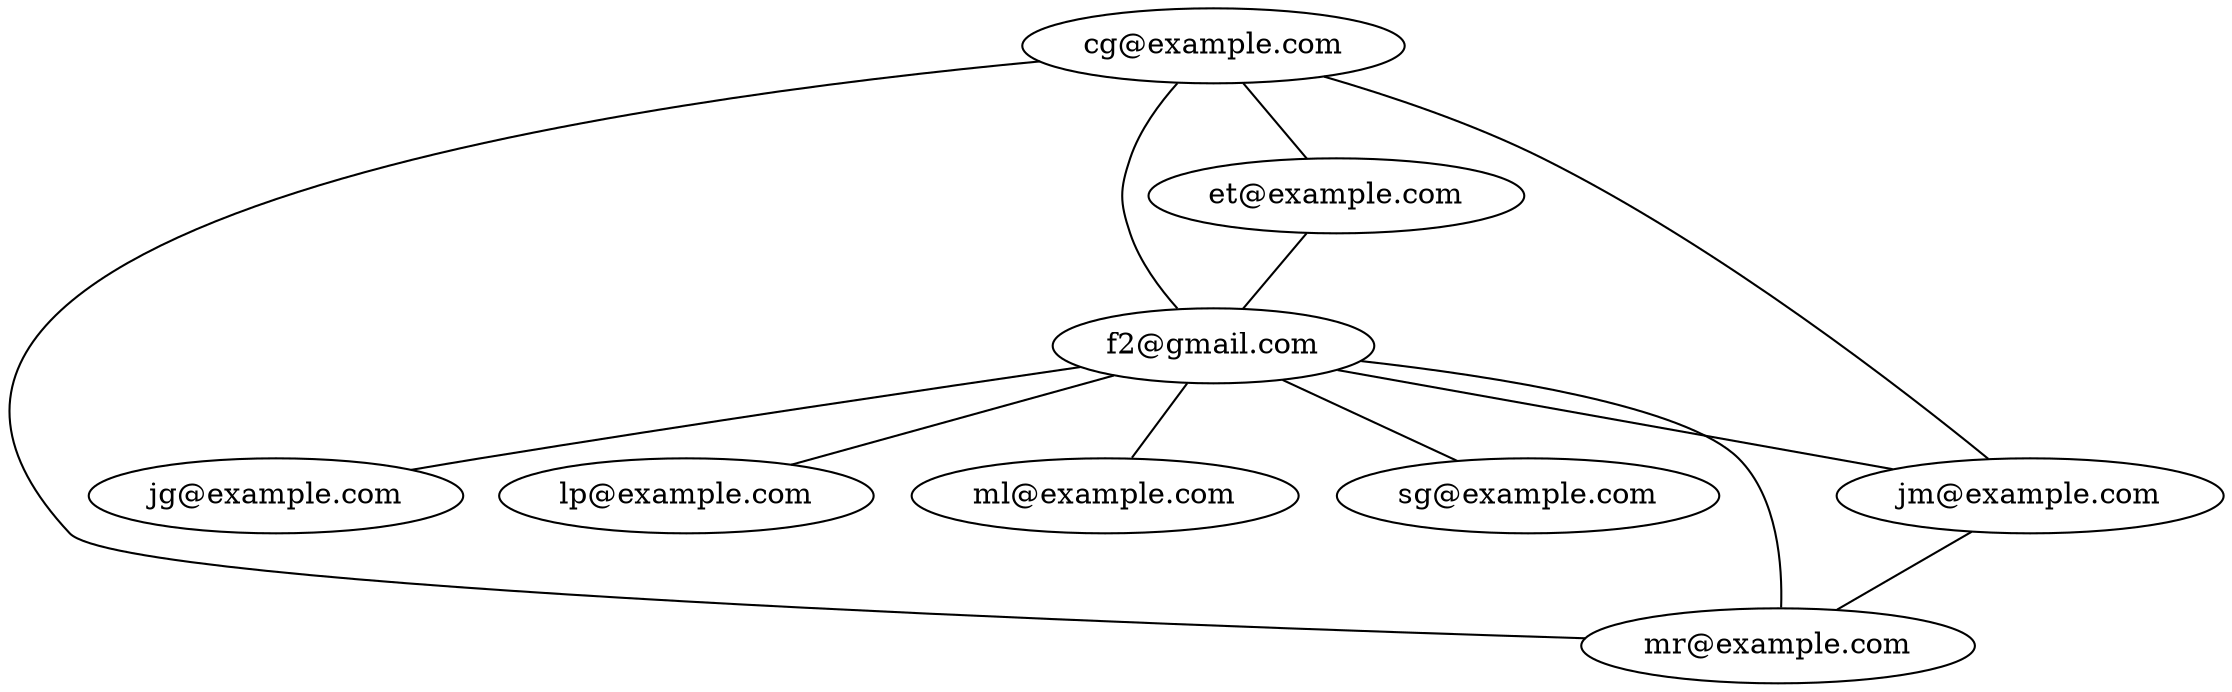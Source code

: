 digraph G {
"f2@gmail.com"[label="f2@gmail.com"];
"f2@gmail.com" -> "mr@example.com"[dir=none];
"f2@gmail.com" -> "sg@example.com"[dir=none];
"f2@gmail.com" -> "jg@example.com"[dir=none];
"f2@gmail.com" -> "jm@example.com"[dir=none];
"f2@gmail.com" -> "lp@example.com"[dir=none];
"f2@gmail.com" -> "ml@example.com"[dir=none];
"mr@example.com"[label="mr@example.com"];
"sg@example.com"[label="sg@example.com"];
"jg@example.com"[label="jg@example.com"];
"jm@example.com"[label="jm@example.com"];
"jm@example.com" -> "mr@example.com"[dir=none];
"cg@example.com"[label="cg@example.com"];
"cg@example.com" -> "f2@gmail.com"[dir=none];
"cg@example.com" -> "et@example.com"[dir=none];
"cg@example.com" -> "mr@example.com"[dir=none];
"cg@example.com" -> "jm@example.com"[dir=none];
"lp@example.com"[label="lp@example.com"];
"ml@example.com"[label="ml@example.com"];
"et@example.com"[label="et@example.com"];
"et@example.com" -> "f2@gmail.com"[dir=none];
}
